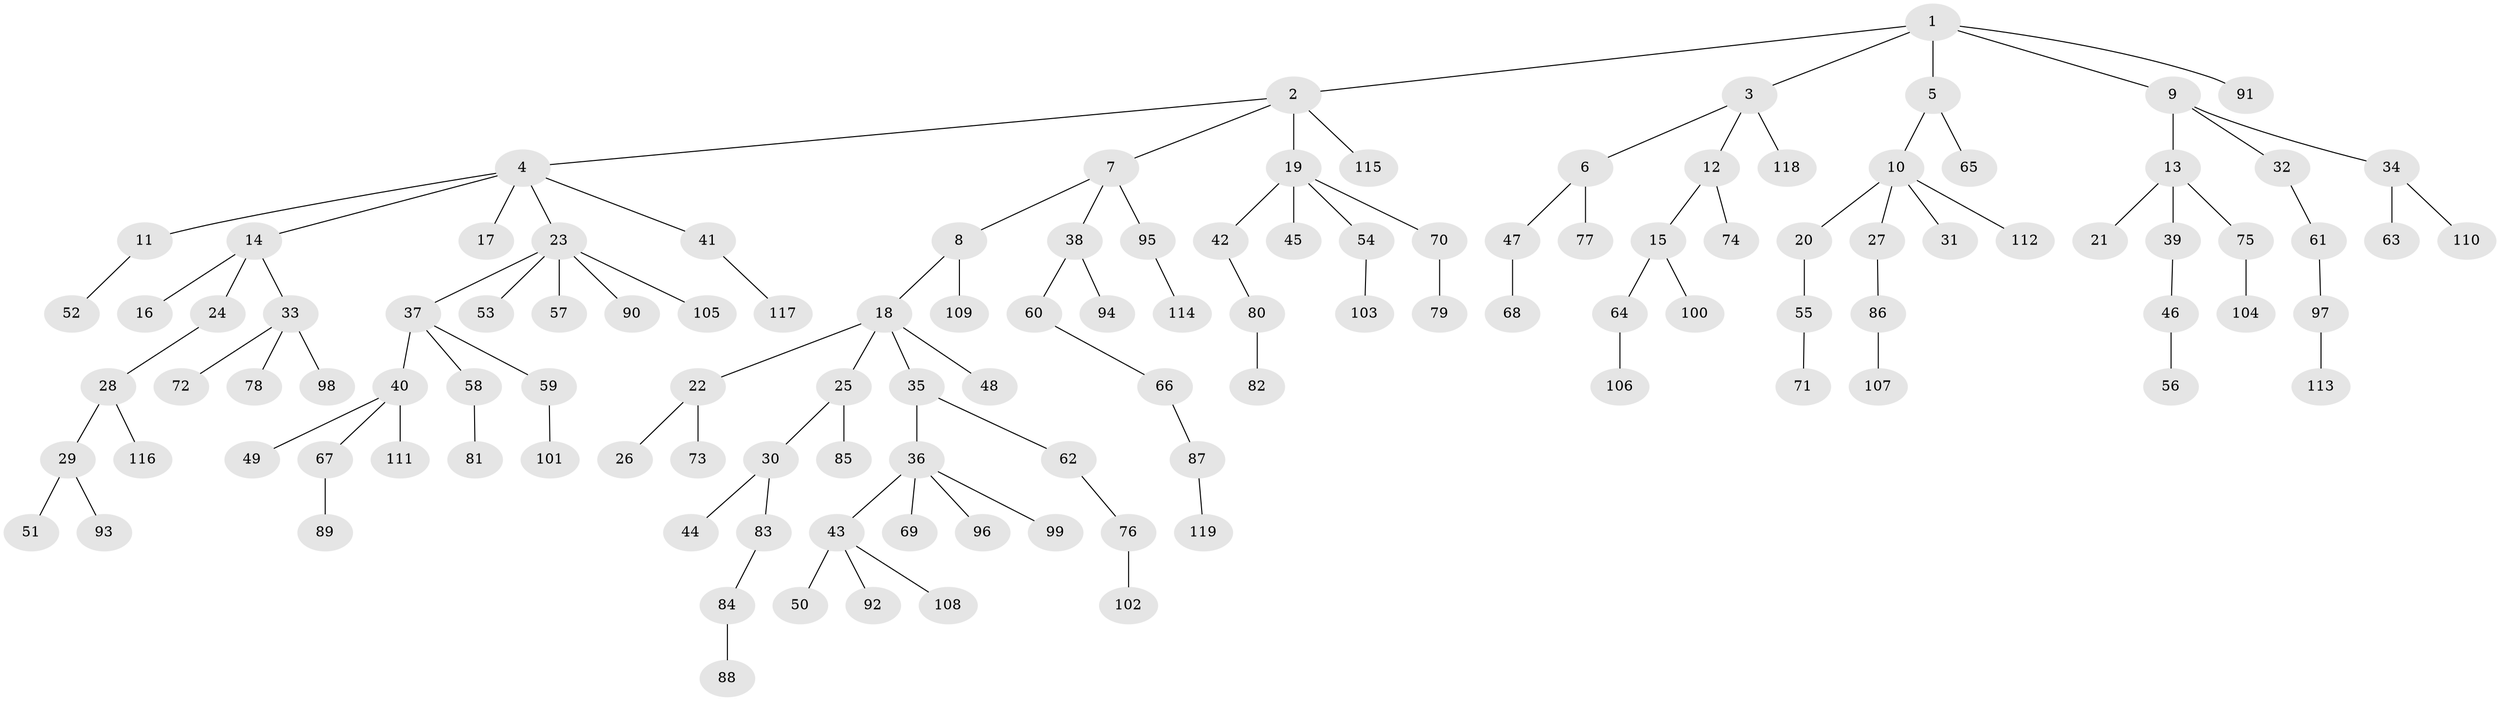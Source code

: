 // Generated by graph-tools (version 1.1) at 2025/52/03/09/25 04:52:53]
// undirected, 119 vertices, 118 edges
graph export_dot {
graph [start="1"]
  node [color=gray90,style=filled];
  1;
  2;
  3;
  4;
  5;
  6;
  7;
  8;
  9;
  10;
  11;
  12;
  13;
  14;
  15;
  16;
  17;
  18;
  19;
  20;
  21;
  22;
  23;
  24;
  25;
  26;
  27;
  28;
  29;
  30;
  31;
  32;
  33;
  34;
  35;
  36;
  37;
  38;
  39;
  40;
  41;
  42;
  43;
  44;
  45;
  46;
  47;
  48;
  49;
  50;
  51;
  52;
  53;
  54;
  55;
  56;
  57;
  58;
  59;
  60;
  61;
  62;
  63;
  64;
  65;
  66;
  67;
  68;
  69;
  70;
  71;
  72;
  73;
  74;
  75;
  76;
  77;
  78;
  79;
  80;
  81;
  82;
  83;
  84;
  85;
  86;
  87;
  88;
  89;
  90;
  91;
  92;
  93;
  94;
  95;
  96;
  97;
  98;
  99;
  100;
  101;
  102;
  103;
  104;
  105;
  106;
  107;
  108;
  109;
  110;
  111;
  112;
  113;
  114;
  115;
  116;
  117;
  118;
  119;
  1 -- 2;
  1 -- 3;
  1 -- 5;
  1 -- 9;
  1 -- 91;
  2 -- 4;
  2 -- 7;
  2 -- 19;
  2 -- 115;
  3 -- 6;
  3 -- 12;
  3 -- 118;
  4 -- 11;
  4 -- 14;
  4 -- 17;
  4 -- 23;
  4 -- 41;
  5 -- 10;
  5 -- 65;
  6 -- 47;
  6 -- 77;
  7 -- 8;
  7 -- 38;
  7 -- 95;
  8 -- 18;
  8 -- 109;
  9 -- 13;
  9 -- 32;
  9 -- 34;
  10 -- 20;
  10 -- 27;
  10 -- 31;
  10 -- 112;
  11 -- 52;
  12 -- 15;
  12 -- 74;
  13 -- 21;
  13 -- 39;
  13 -- 75;
  14 -- 16;
  14 -- 24;
  14 -- 33;
  15 -- 64;
  15 -- 100;
  18 -- 22;
  18 -- 25;
  18 -- 35;
  18 -- 48;
  19 -- 42;
  19 -- 45;
  19 -- 54;
  19 -- 70;
  20 -- 55;
  22 -- 26;
  22 -- 73;
  23 -- 37;
  23 -- 53;
  23 -- 57;
  23 -- 90;
  23 -- 105;
  24 -- 28;
  25 -- 30;
  25 -- 85;
  27 -- 86;
  28 -- 29;
  28 -- 116;
  29 -- 51;
  29 -- 93;
  30 -- 44;
  30 -- 83;
  32 -- 61;
  33 -- 72;
  33 -- 78;
  33 -- 98;
  34 -- 63;
  34 -- 110;
  35 -- 36;
  35 -- 62;
  36 -- 43;
  36 -- 69;
  36 -- 96;
  36 -- 99;
  37 -- 40;
  37 -- 58;
  37 -- 59;
  38 -- 60;
  38 -- 94;
  39 -- 46;
  40 -- 49;
  40 -- 67;
  40 -- 111;
  41 -- 117;
  42 -- 80;
  43 -- 50;
  43 -- 92;
  43 -- 108;
  46 -- 56;
  47 -- 68;
  54 -- 103;
  55 -- 71;
  58 -- 81;
  59 -- 101;
  60 -- 66;
  61 -- 97;
  62 -- 76;
  64 -- 106;
  66 -- 87;
  67 -- 89;
  70 -- 79;
  75 -- 104;
  76 -- 102;
  80 -- 82;
  83 -- 84;
  84 -- 88;
  86 -- 107;
  87 -- 119;
  95 -- 114;
  97 -- 113;
}
